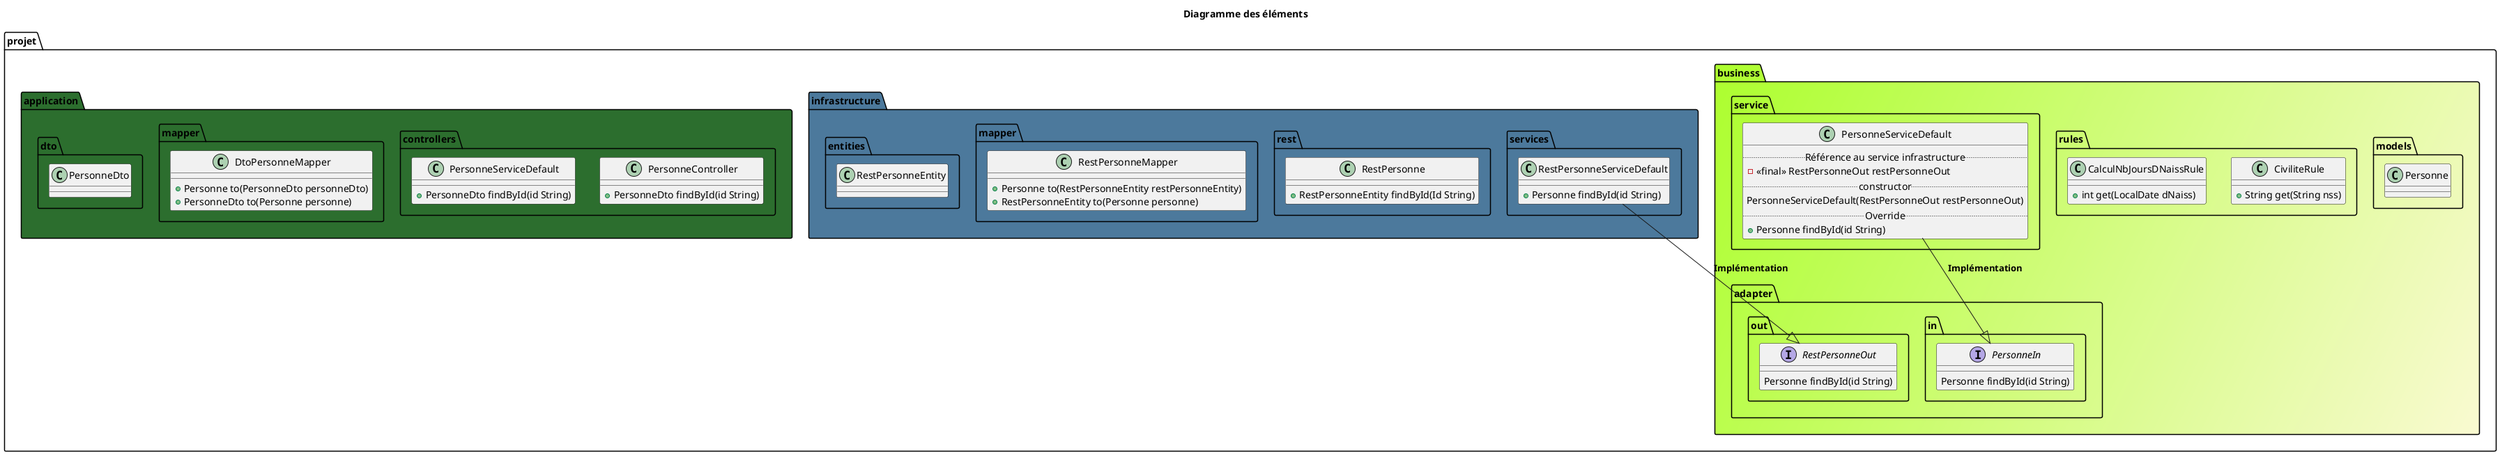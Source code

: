 @startuml
title: Diagramme des éléments
package projet{
    package business #GreenYellow/LightGoldenRodYellow {
            package adapter{
                package out {
                    interface RestPersonneOut {
                    Personne findById(id String)
                    }
                }
                package in {
                    interface PersonneIn {
                      Personne findById(id String)
                    }
                }
            }
            package models {
                class Personne{
                }
            }
            package rules {
                class CiviliteRule{
                    +String get(String nss)
                }
                class CalculNbJoursDNaissRule{
                    +int get(LocalDate dNaiss)
                }
            }
            package service {
                class PersonneServiceDefault {
                    .. Référence au service infrastructure ..
                    - <<final>> RestPersonneOut restPersonneOut
                    .. constructor ..
                    PersonneServiceDefault(RestPersonneOut restPersonneOut)
                    .. Override ..
                    +Personne findById(id String)
                }
                PersonneServiceDefault --|> projet.business.adapter.in.PersonneIn:  ** Implémentation**
            }
    }
    package infrastructure #4C799C {
        package services {
            class RestPersonneServiceDefault {
            + {method} Personne findById(id String)
            }
            RestPersonneServiceDefault --|> projet.business.adapter.out.RestPersonneOut: ** Implémentation**
        }
        package rest {
            class RestPersonne{
                + RestPersonneEntity findById(Id String)
            }
        }
        package mapper {
            class RestPersonneMapper{
                + Personne to(RestPersonneEntity restPersonneEntity)
                + RestPersonneEntity to(Personne personne)
            }
        }
        package entities {
            class RestPersonneEntity
        }

    }
    package application #2C6E2E {
        package controllers{
            class PersonneController{
                + {method} PersonneDto findById(id String)
            }
        }
        package controllers{
            class PersonneServiceDefault{
                + {method} PersonneDto findById(id String)
            }
        }
        package mapper {
            class DtoPersonneMapper{
                + Personne to(PersonneDto personneDto)
                + PersonneDto to(Personne personne)
            }
        }
        package dto{
            class PersonneDto{
            }
        }
    }
}

@enduml
